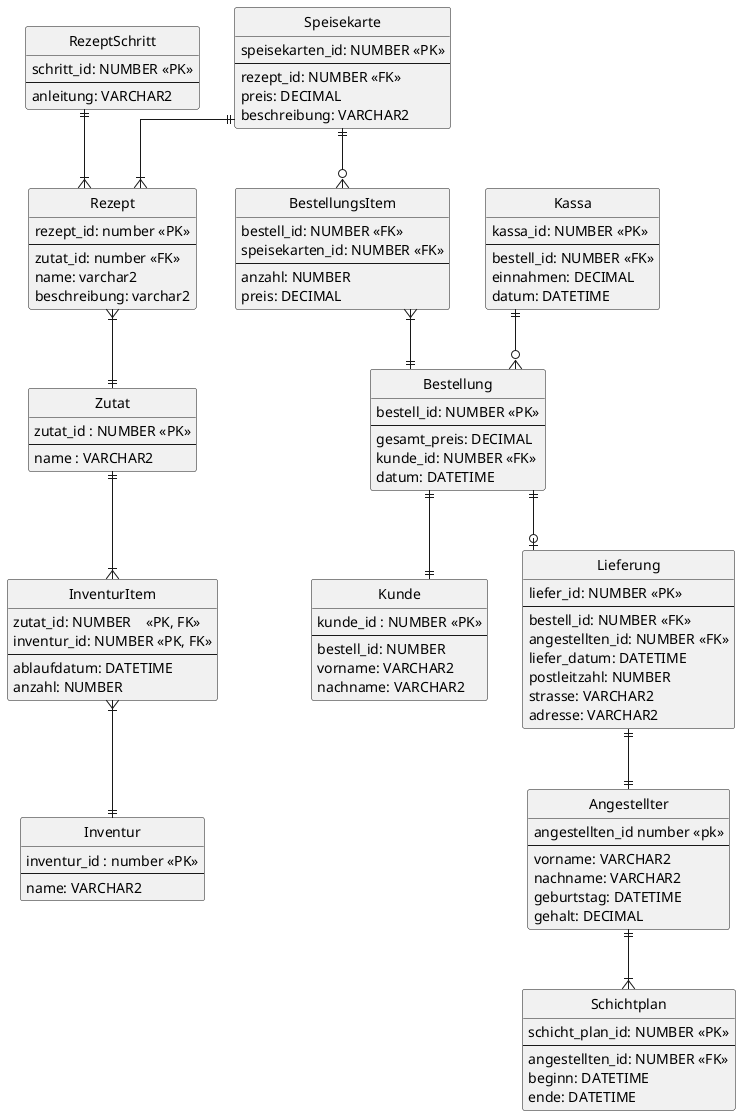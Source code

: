 @startuml
' hide the spot
hide circle

' avoid problems with angled crows feet
skinparam linetype ortho

entity "Zutat" as Zutat {
  zutat_id : NUMBER <<PK>>
  --
  name : VARCHAR2
}

entity "Inventur" as Inventur {
  inventur_id : number <<PK>>
  --
  name: VARCHAR2
}

entity "InventurItem" as InventurItem{
    zutat_id: NUMBER    <<PK, FK>> 
    inventur_id: NUMBER <<PK, FK>>
    --
    ablaufdatum: DATETIME
    anzahl: NUMBER
}

entity "Kunde" as Kunde {
  kunde_id : NUMBER <<PK>>
  --
  bestell_id: NUMBER
  vorname: VARCHAR2
  nachname: VARCHAR2
}

entity "Angestellter" as Angestellter{
    angestellten_id number <<pk>>
    --
    vorname: VARCHAR2
    nachname: VARCHAR2
    geburtstag: DATETIME
    gehalt: DECIMAL
}

entity "Rezept" as Rezept {
    rezept_id: number <<PK>>
    --
    zutat_id: number <<FK>>
    name: varchar2
    beschreibung: varchar2
}

entity "RezeptSchritt" as Schritt {
    schritt_id: NUMBER <<PK>>
    --
    anleitung: VARCHAR2
}

entity "Kassa" as Kassa {
    kassa_id: NUMBER <<PK>>
    --
    bestell_id: NUMBER <<FK>>
    einnahmen: DECIMAL
    datum: DATETIME
}

entity "Speisekarte" as Speisekarte{
    speisekarten_id: NUMBER <<PK>>
    --
    rezept_id: NUMBER <<FK>>
    preis: DECIMAL
    beschreibung: VARCHAR2
}

entity "Schichtplan" as Schichtplan {
    schicht_plan_id: NUMBER <<PK>>
    --
    angestellten_id: NUMBER <<FK>>
    beginn: DATETIME
    ende: DATETIME
}

entity "Bestellung" as Bestellung {
    bestell_id: NUMBER <<PK>>
    --
    gesamt_preis: DECIMAL
    kunde_id: NUMBER <<FK>>
    datum: DATETIME
}

entity "Lieferung" as Lieferung {
    liefer_id: NUMBER <<PK>>
    --
    bestell_id: NUMBER <<FK>> 
    angestellten_id: NUMBER <<FK>> 
    liefer_datum: DATETIME
    postleitzahl: NUMBER
    strasse: VARCHAR2
    adresse: VARCHAR2 
}

entity "BestellungsItem" as BestellungItem {
    bestell_id: NUMBER <<FK>>
    speisekarten_id: NUMBER <<FK>>
    --
    anzahl: NUMBER
    preis: DECIMAL
}

InventurItem }|--|| Inventur
Zutat ||--|{ InventurItem
Rezept }|--|| Zutat
Schritt ||--|{ Rezept
Speisekarte ||--|{ Rezept
Speisekarte ||--o{ BestellungItem
BestellungItem }|--|| Bestellung
Bestellung ||--|| Kunde
Kassa ||--o{ Bestellung
Bestellung ||--o| Lieferung
Angestellter ||--|{ Schichtplan
Lieferung ||--|| Angestellter
@enduml